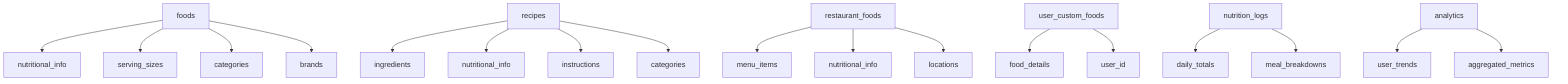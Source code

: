 graph TD;
    A["foods"] --> B["nutritional_info"]
    A --> C["serving_sizes"]
    A --> D["categories"]
    A --> E["brands"]
    
    F["recipes"] --> G["ingredients"]
    F --> H["nutritional_info"]
    F --> I["instructions"]
    F --> J["categories"]
    
    K["restaurant_foods"] --> L["menu_items"]
    K --> M["nutritional_info"]
    K --> N["locations"]
    
    O["user_custom_foods"] --> P["food_details"]
    O --> Q["user_id"]
    
    R["nutrition_logs"] --> S["daily_totals"]
    R --> T["meal_breakdowns"]
    
    U["analytics"] --> V["user_trends"]
    U --> W["aggregated_metrics"]